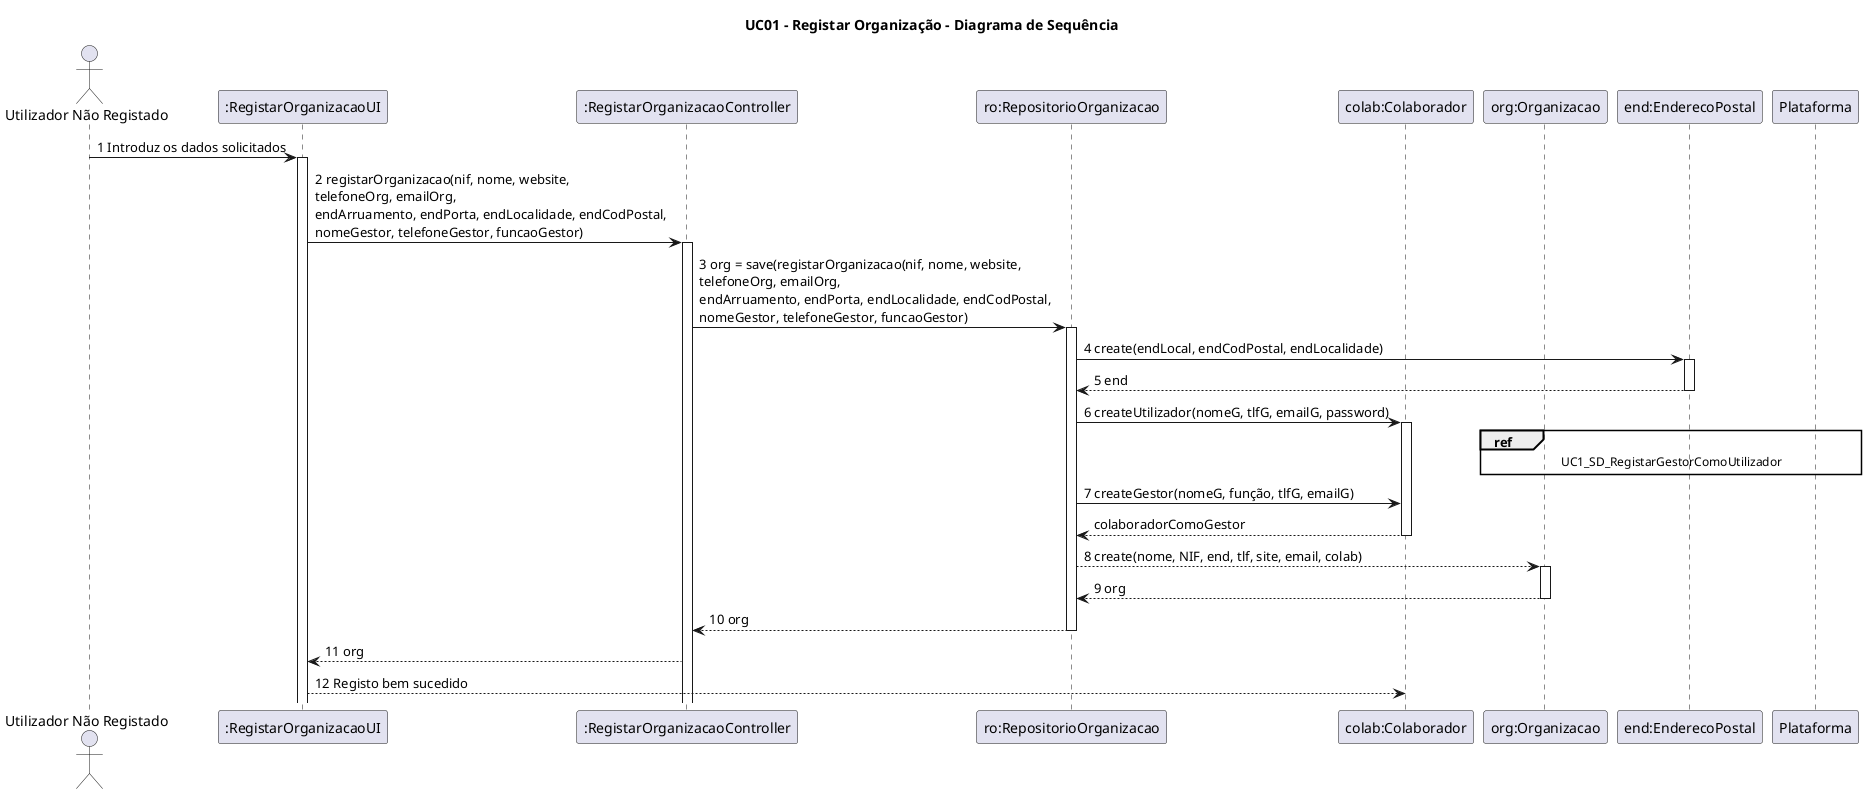 @startuml

title UC01 - Registar Organização - Diagrama de Sequência

actor "Utilizador Não Registado" as UtilizadorNaoRegistado
participant ":RegistarOrganizacaoUI" as RegistarOrganizacaoUI
participant ":RegistarOrganizacaoController" as RegistarOrganizaoController
participant "ro:RepositorioOrganizacao" as RepositorioOrganizacao
participant "colab:Colaborador" as Colaborador
participant "org:Organizacao" as Organizacao
participant "end:EnderecoPostal" as EnderecoPostal

UtilizadorNaoRegistado -> RegistarOrganizacaoUI: 1 Introduz os dados solicitados
activate RegistarOrganizacaoUI
RegistarOrganizacaoUI ->  RegistarOrganizaoController: 2 registarOrganizacao(nif, nome, website, \ntelefoneOrg, emailOrg, \nendArruamento, endPorta, endLocalidade, endCodPostal, \nnomeGestor, telefoneGestor, funcaoGestor)
activate RegistarOrganizaoController
RegistarOrganizaoController -> RepositorioOrganizacao: 3 org = save(registarOrganizacao(nif, nome, website, \ntelefoneOrg, emailOrg, \nendArruamento, endPorta, endLocalidade, endCodPostal, \nnomeGestor, telefoneGestor, funcaoGestor)
activate RepositorioOrganizacao
RepositorioOrganizacao -> EnderecoPostal: 4 create(endLocal, endCodPostal, endLocalidade)
activate EnderecoPostal
EnderecoPostal --> RepositorioOrganizacao: 5 end
deactivate EnderecoPostal
RepositorioOrganizacao -> Colaborador: 6 createUtilizador(nomeG, tlfG, emailG, password)
ref over Plataforma, Organizacao : UC1_SD_RegistarGestorComoUtilizador
activate Colaborador
RepositorioOrganizacao -> Colaborador: 7 createGestor(nomeG, função, tlfG, emailG)
Colaborador --> RepositorioOrganizacao: colaboradorComoGestor
deactivate Colaborador
RepositorioOrganizacao --> Organizacao : 8 create(nome, NIF, end, tlf, site, email, colab)
activate Organizacao
Organizacao --> RepositorioOrganizacao: 9 org
deactivate Organizacao
RepositorioOrganizacao --> RegistarOrganizaoController: 10 org
deactivate RepositorioOrganizacao
RegistarOrganizaoController --> RegistarOrganizacaoUI: 11 org
RegistarOrganizacaoUI --> Colaborador: 12 Registo bem sucedido



@enduml